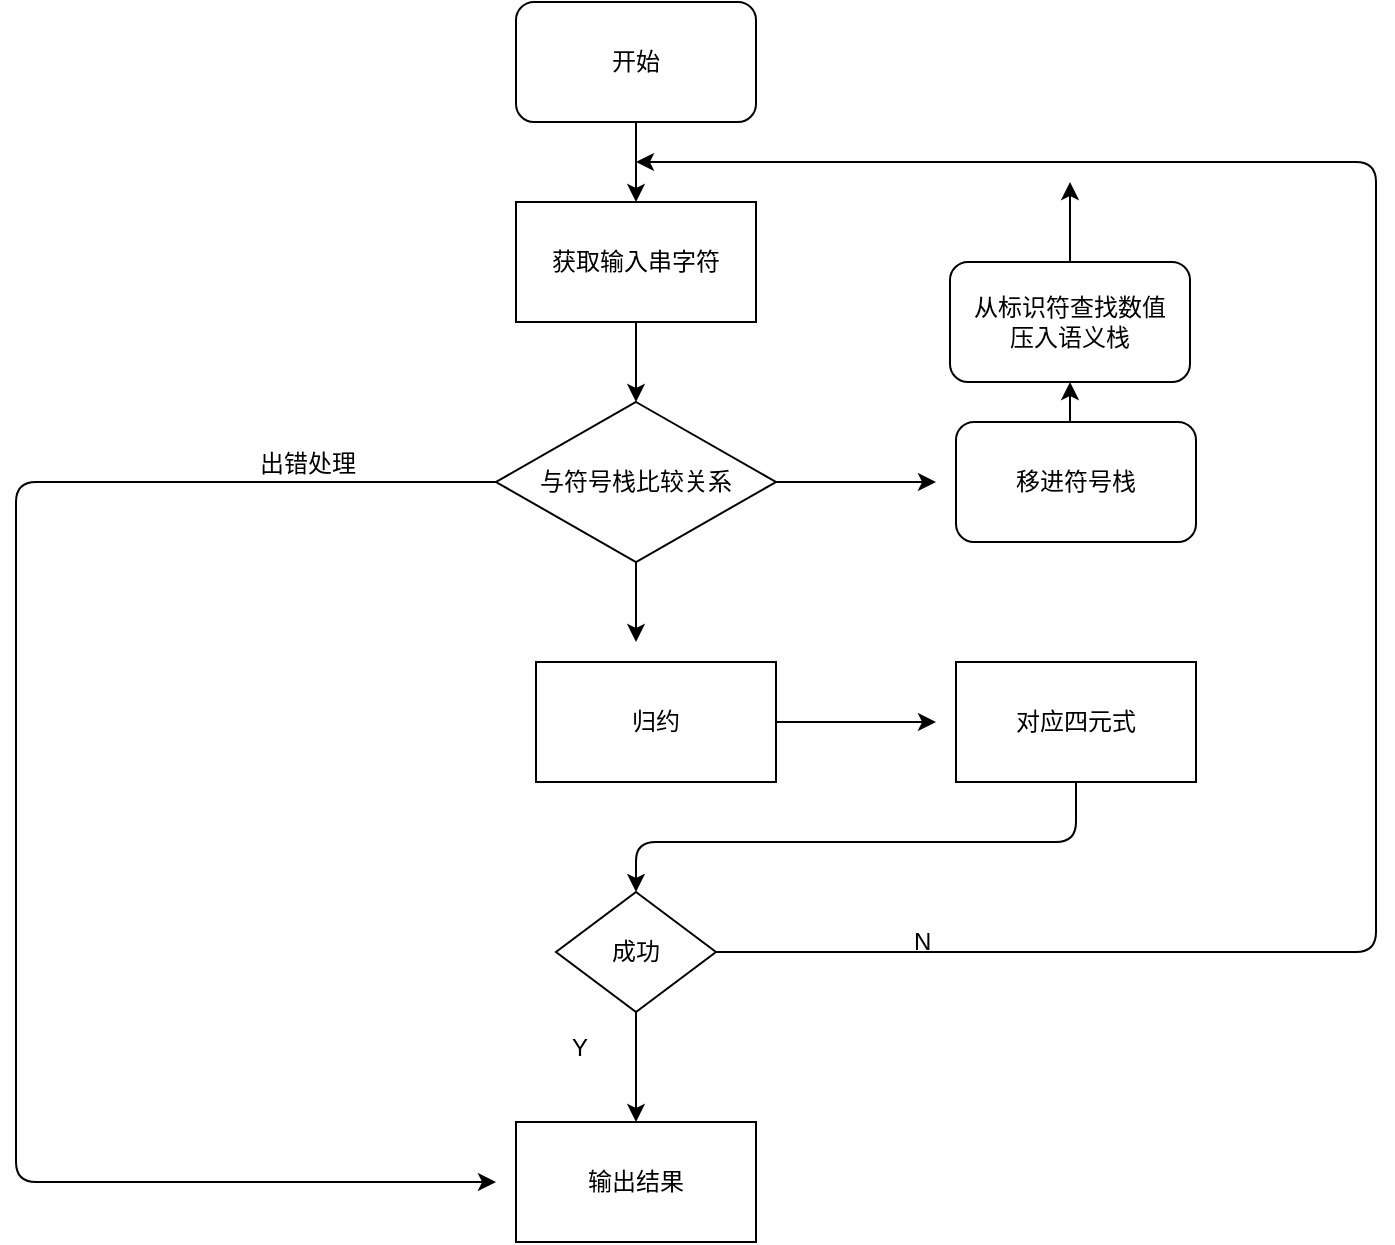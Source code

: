 <mxfile version="10.8.0" type="github"><diagram id="J6Xay9DfKas_YP443KSg" name="Page-1"><mxGraphModel dx="1443" dy="729" grid="1" gridSize="10" guides="1" tooltips="1" connect="1" arrows="1" fold="1" page="1" pageScale="1" pageWidth="827" pageHeight="1169" math="0" shadow="0"><root><mxCell id="0"/><mxCell id="1" parent="0"/><mxCell id="QZHY_JR4XdKzBfxJLffG-8" style="edgeStyle=orthogonalEdgeStyle;rounded=0;orthogonalLoop=1;jettySize=auto;html=1;entryX=0.5;entryY=0;entryDx=0;entryDy=0;" edge="1" parent="1" source="QZHY_JR4XdKzBfxJLffG-1" target="QZHY_JR4XdKzBfxJLffG-2"><mxGeometry relative="1" as="geometry"/></mxCell><mxCell id="QZHY_JR4XdKzBfxJLffG-1" value="开始" style="rounded=1;whiteSpace=wrap;html=1;" vertex="1" parent="1"><mxGeometry x="310" y="70" width="120" height="60" as="geometry"/></mxCell><mxCell id="QZHY_JR4XdKzBfxJLffG-9" style="edgeStyle=orthogonalEdgeStyle;rounded=0;orthogonalLoop=1;jettySize=auto;html=1;entryX=0.5;entryY=0;entryDx=0;entryDy=0;" edge="1" parent="1" source="QZHY_JR4XdKzBfxJLffG-2" target="QZHY_JR4XdKzBfxJLffG-4"><mxGeometry relative="1" as="geometry"/></mxCell><mxCell id="QZHY_JR4XdKzBfxJLffG-2" value="获取输入串字符" style="rounded=0;whiteSpace=wrap;html=1;" vertex="1" parent="1"><mxGeometry x="310" y="170" width="120" height="60" as="geometry"/></mxCell><mxCell id="QZHY_JR4XdKzBfxJLffG-12" style="edgeStyle=orthogonalEdgeStyle;rounded=0;orthogonalLoop=1;jettySize=auto;html=1;exitX=0.5;exitY=1;exitDx=0;exitDy=0;" edge="1" parent="1" source="QZHY_JR4XdKzBfxJLffG-4"><mxGeometry relative="1" as="geometry"><mxPoint x="370" y="390" as="targetPoint"/></mxGeometry></mxCell><mxCell id="QZHY_JR4XdKzBfxJLffG-26" style="edgeStyle=orthogonalEdgeStyle;rounded=0;orthogonalLoop=1;jettySize=auto;html=1;" edge="1" parent="1" source="QZHY_JR4XdKzBfxJLffG-4"><mxGeometry relative="1" as="geometry"><mxPoint x="520" y="310" as="targetPoint"/></mxGeometry></mxCell><mxCell id="QZHY_JR4XdKzBfxJLffG-4" value="与符号栈比较关系" style="rhombus;whiteSpace=wrap;html=1;" vertex="1" parent="1"><mxGeometry x="300" y="270" width="140" height="80" as="geometry"/></mxCell><mxCell id="QZHY_JR4XdKzBfxJLffG-5" value="输出结果" style="rounded=0;whiteSpace=wrap;html=1;" vertex="1" parent="1"><mxGeometry x="310" y="630" width="120" height="60" as="geometry"/></mxCell><mxCell id="QZHY_JR4XdKzBfxJLffG-13" style="edgeStyle=orthogonalEdgeStyle;rounded=0;orthogonalLoop=1;jettySize=auto;html=1;" edge="1" parent="1" source="QZHY_JR4XdKzBfxJLffG-6"><mxGeometry relative="1" as="geometry"><mxPoint x="520" y="430" as="targetPoint"/></mxGeometry></mxCell><mxCell id="QZHY_JR4XdKzBfxJLffG-6" value="归约" style="rounded=0;whiteSpace=wrap;html=1;" vertex="1" parent="1"><mxGeometry x="320" y="400" width="120" height="60" as="geometry"/></mxCell><mxCell id="QZHY_JR4XdKzBfxJLffG-7" value="" style="endArrow=classic;html=1;exitX=0;exitY=0.5;exitDx=0;exitDy=0;" edge="1" parent="1" source="QZHY_JR4XdKzBfxJLffG-4"><mxGeometry width="50" height="50" relative="1" as="geometry"><mxPoint x="60" y="360" as="sourcePoint"/><mxPoint x="300" y="660" as="targetPoint"/><Array as="points"><mxPoint x="60" y="310"/><mxPoint x="60" y="660"/></Array></mxGeometry></mxCell><mxCell id="QZHY_JR4XdKzBfxJLffG-27" style="edgeStyle=orthogonalEdgeStyle;rounded=0;orthogonalLoop=1;jettySize=auto;html=1;exitX=0.5;exitY=0;exitDx=0;exitDy=0;entryX=0.5;entryY=1;entryDx=0;entryDy=0;" edge="1" parent="1" source="QZHY_JR4XdKzBfxJLffG-10" target="QZHY_JR4XdKzBfxJLffG-24"><mxGeometry relative="1" as="geometry"/></mxCell><mxCell id="QZHY_JR4XdKzBfxJLffG-10" value="移进符号栈" style="rounded=1;whiteSpace=wrap;html=1;" vertex="1" parent="1"><mxGeometry x="530" y="280" width="120" height="60" as="geometry"/></mxCell><mxCell id="QZHY_JR4XdKzBfxJLffG-11" value="对应四元式" style="rounded=0;whiteSpace=wrap;html=1;" vertex="1" parent="1"><mxGeometry x="530" y="400" width="120" height="60" as="geometry"/></mxCell><mxCell id="QZHY_JR4XdKzBfxJLffG-18" style="edgeStyle=orthogonalEdgeStyle;rounded=0;orthogonalLoop=1;jettySize=auto;html=1;entryX=0.5;entryY=0;entryDx=0;entryDy=0;" edge="1" parent="1" source="QZHY_JR4XdKzBfxJLffG-14" target="QZHY_JR4XdKzBfxJLffG-5"><mxGeometry relative="1" as="geometry"/></mxCell><mxCell id="QZHY_JR4XdKzBfxJLffG-14" value="成功" style="rhombus;whiteSpace=wrap;html=1;" vertex="1" parent="1"><mxGeometry x="330" y="515" width="80" height="60" as="geometry"/></mxCell><mxCell id="QZHY_JR4XdKzBfxJLffG-17" value="" style="endArrow=classic;html=1;entryX=0.5;entryY=0;entryDx=0;entryDy=0;exitX=0.5;exitY=1;exitDx=0;exitDy=0;" edge="1" parent="1" source="QZHY_JR4XdKzBfxJLffG-11" target="QZHY_JR4XdKzBfxJLffG-14"><mxGeometry width="50" height="50" relative="1" as="geometry"><mxPoint x="660" y="490" as="sourcePoint"/><mxPoint x="610" y="490" as="targetPoint"/><Array as="points"><mxPoint x="590" y="490"/><mxPoint x="370" y="490"/></Array></mxGeometry></mxCell><mxCell id="QZHY_JR4XdKzBfxJLffG-20" value="Y" style="text;html=1;resizable=0;points=[];autosize=1;align=left;verticalAlign=top;spacingTop=-4;" vertex="1" parent="1"><mxGeometry x="336" y="583" width="20" height="20" as="geometry"/></mxCell><mxCell id="QZHY_JR4XdKzBfxJLffG-22" value="" style="endArrow=classic;html=1;exitX=1;exitY=0.5;exitDx=0;exitDy=0;" edge="1" parent="1" source="QZHY_JR4XdKzBfxJLffG-14"><mxGeometry width="50" height="50" relative="1" as="geometry"><mxPoint x="520" y="565" as="sourcePoint"/><mxPoint x="370" y="150" as="targetPoint"/><Array as="points"><mxPoint x="740" y="545"/><mxPoint x="740" y="150"/></Array></mxGeometry></mxCell><mxCell id="QZHY_JR4XdKzBfxJLffG-23" value="N" style="text;html=1;resizable=0;points=[];autosize=1;align=left;verticalAlign=top;spacingTop=-4;" vertex="1" parent="1"><mxGeometry x="507" y="530" width="20" height="20" as="geometry"/></mxCell><mxCell id="QZHY_JR4XdKzBfxJLffG-28" style="edgeStyle=orthogonalEdgeStyle;rounded=0;orthogonalLoop=1;jettySize=auto;html=1;" edge="1" parent="1" source="QZHY_JR4XdKzBfxJLffG-24"><mxGeometry relative="1" as="geometry"><mxPoint x="587" y="160" as="targetPoint"/></mxGeometry></mxCell><mxCell id="QZHY_JR4XdKzBfxJLffG-24" value="从标识符查找数值&lt;br&gt;压入语义栈" style="rounded=1;whiteSpace=wrap;html=1;" vertex="1" parent="1"><mxGeometry x="527" y="200" width="120" height="60" as="geometry"/></mxCell><mxCell id="QZHY_JR4XdKzBfxJLffG-25" value="出错处理" style="text;html=1;resizable=0;points=[];autosize=1;align=left;verticalAlign=top;spacingTop=-4;" vertex="1" parent="1"><mxGeometry x="180" y="291" width="60" height="20" as="geometry"/></mxCell></root></mxGraphModel></diagram></mxfile>